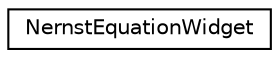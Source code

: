 digraph "Graphical Class Hierarchy"
{
  edge [fontname="Helvetica",fontsize="10",labelfontname="Helvetica",labelfontsize="10"];
  node [fontname="Helvetica",fontsize="10",shape=record];
  rankdir="LR";
  Node0 [label="NernstEquationWidget",height=0.2,width=0.4,color="black", fillcolor="white", style="filled",URL="$classNernstEquationWidget.html",tooltip="provides GUI to Nernst equation "];
}
